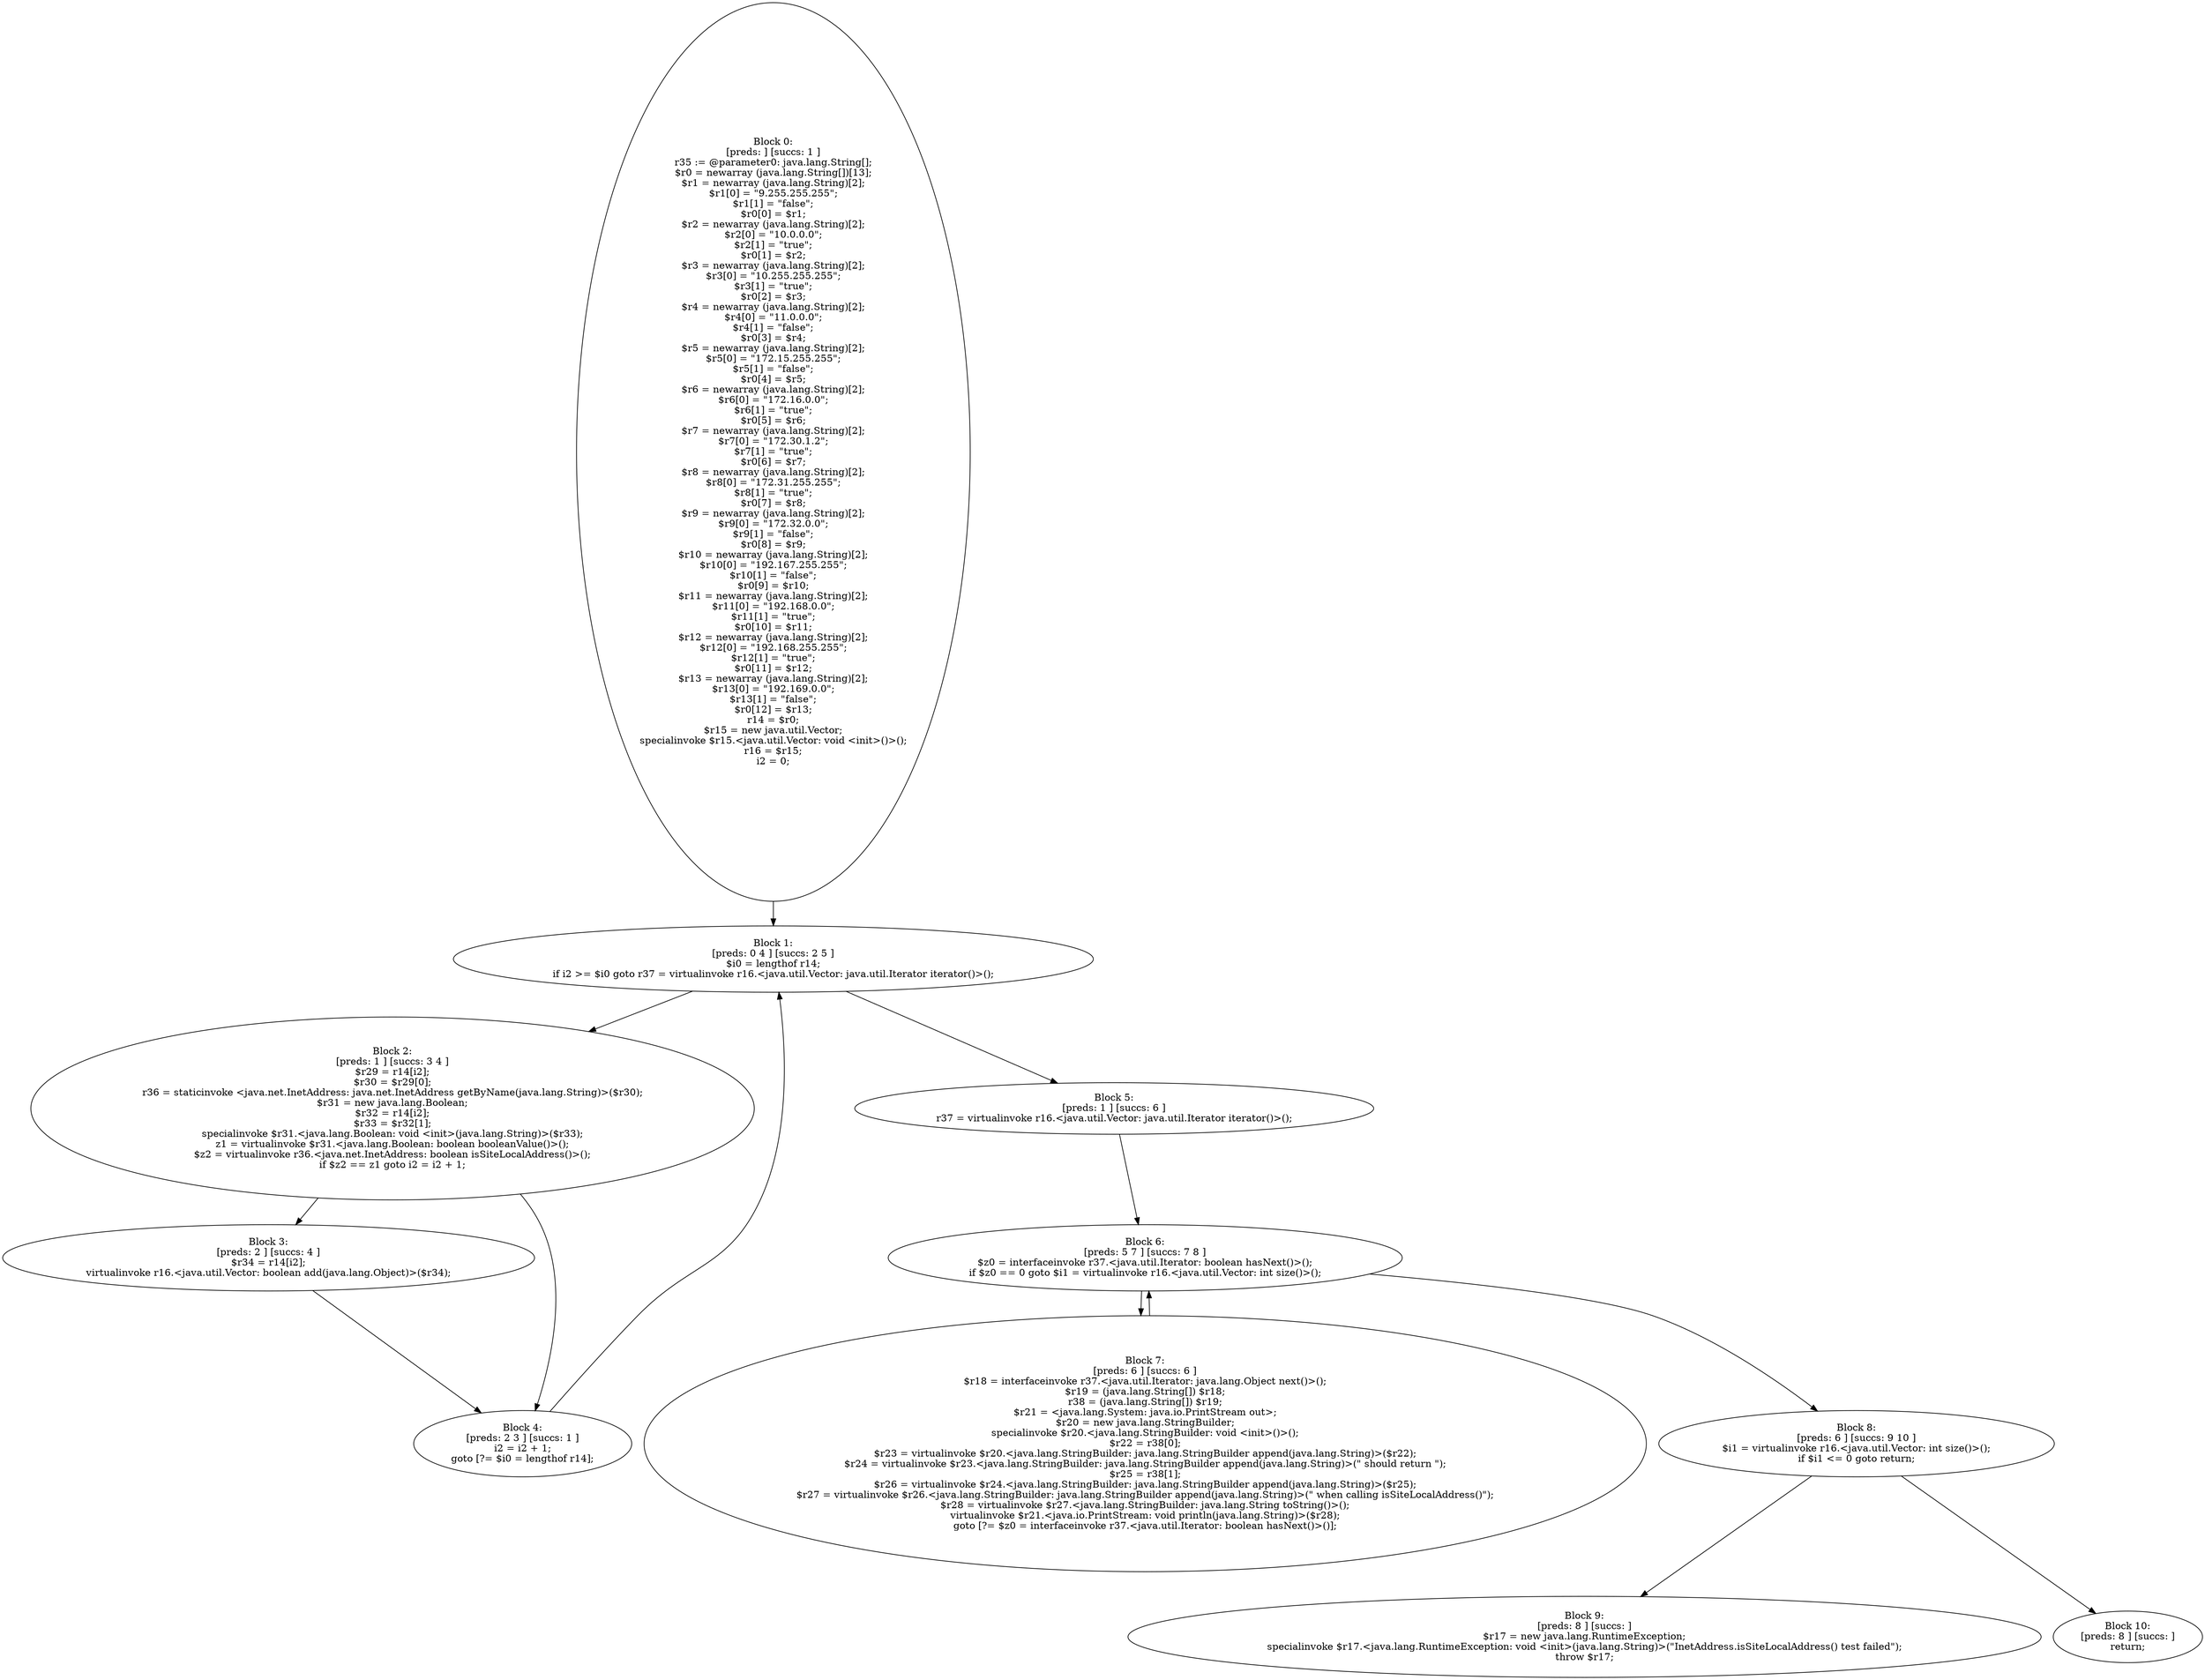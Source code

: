 digraph "unitGraph" {
    "Block 0:
[preds: ] [succs: 1 ]
r35 := @parameter0: java.lang.String[];
$r0 = newarray (java.lang.String[])[13];
$r1 = newarray (java.lang.String)[2];
$r1[0] = \"9.255.255.255\";
$r1[1] = \"false\";
$r0[0] = $r1;
$r2 = newarray (java.lang.String)[2];
$r2[0] = \"10.0.0.0\";
$r2[1] = \"true\";
$r0[1] = $r2;
$r3 = newarray (java.lang.String)[2];
$r3[0] = \"10.255.255.255\";
$r3[1] = \"true\";
$r0[2] = $r3;
$r4 = newarray (java.lang.String)[2];
$r4[0] = \"11.0.0.0\";
$r4[1] = \"false\";
$r0[3] = $r4;
$r5 = newarray (java.lang.String)[2];
$r5[0] = \"172.15.255.255\";
$r5[1] = \"false\";
$r0[4] = $r5;
$r6 = newarray (java.lang.String)[2];
$r6[0] = \"172.16.0.0\";
$r6[1] = \"true\";
$r0[5] = $r6;
$r7 = newarray (java.lang.String)[2];
$r7[0] = \"172.30.1.2\";
$r7[1] = \"true\";
$r0[6] = $r7;
$r8 = newarray (java.lang.String)[2];
$r8[0] = \"172.31.255.255\";
$r8[1] = \"true\";
$r0[7] = $r8;
$r9 = newarray (java.lang.String)[2];
$r9[0] = \"172.32.0.0\";
$r9[1] = \"false\";
$r0[8] = $r9;
$r10 = newarray (java.lang.String)[2];
$r10[0] = \"192.167.255.255\";
$r10[1] = \"false\";
$r0[9] = $r10;
$r11 = newarray (java.lang.String)[2];
$r11[0] = \"192.168.0.0\";
$r11[1] = \"true\";
$r0[10] = $r11;
$r12 = newarray (java.lang.String)[2];
$r12[0] = \"192.168.255.255\";
$r12[1] = \"true\";
$r0[11] = $r12;
$r13 = newarray (java.lang.String)[2];
$r13[0] = \"192.169.0.0\";
$r13[1] = \"false\";
$r0[12] = $r13;
r14 = $r0;
$r15 = new java.util.Vector;
specialinvoke $r15.<java.util.Vector: void <init>()>();
r16 = $r15;
i2 = 0;
"
    "Block 1:
[preds: 0 4 ] [succs: 2 5 ]
$i0 = lengthof r14;
if i2 >= $i0 goto r37 = virtualinvoke r16.<java.util.Vector: java.util.Iterator iterator()>();
"
    "Block 2:
[preds: 1 ] [succs: 3 4 ]
$r29 = r14[i2];
$r30 = $r29[0];
r36 = staticinvoke <java.net.InetAddress: java.net.InetAddress getByName(java.lang.String)>($r30);
$r31 = new java.lang.Boolean;
$r32 = r14[i2];
$r33 = $r32[1];
specialinvoke $r31.<java.lang.Boolean: void <init>(java.lang.String)>($r33);
z1 = virtualinvoke $r31.<java.lang.Boolean: boolean booleanValue()>();
$z2 = virtualinvoke r36.<java.net.InetAddress: boolean isSiteLocalAddress()>();
if $z2 == z1 goto i2 = i2 + 1;
"
    "Block 3:
[preds: 2 ] [succs: 4 ]
$r34 = r14[i2];
virtualinvoke r16.<java.util.Vector: boolean add(java.lang.Object)>($r34);
"
    "Block 4:
[preds: 2 3 ] [succs: 1 ]
i2 = i2 + 1;
goto [?= $i0 = lengthof r14];
"
    "Block 5:
[preds: 1 ] [succs: 6 ]
r37 = virtualinvoke r16.<java.util.Vector: java.util.Iterator iterator()>();
"
    "Block 6:
[preds: 5 7 ] [succs: 7 8 ]
$z0 = interfaceinvoke r37.<java.util.Iterator: boolean hasNext()>();
if $z0 == 0 goto $i1 = virtualinvoke r16.<java.util.Vector: int size()>();
"
    "Block 7:
[preds: 6 ] [succs: 6 ]
$r18 = interfaceinvoke r37.<java.util.Iterator: java.lang.Object next()>();
$r19 = (java.lang.String[]) $r18;
r38 = (java.lang.String[]) $r19;
$r21 = <java.lang.System: java.io.PrintStream out>;
$r20 = new java.lang.StringBuilder;
specialinvoke $r20.<java.lang.StringBuilder: void <init>()>();
$r22 = r38[0];
$r23 = virtualinvoke $r20.<java.lang.StringBuilder: java.lang.StringBuilder append(java.lang.String)>($r22);
$r24 = virtualinvoke $r23.<java.lang.StringBuilder: java.lang.StringBuilder append(java.lang.String)>(\" should return \");
$r25 = r38[1];
$r26 = virtualinvoke $r24.<java.lang.StringBuilder: java.lang.StringBuilder append(java.lang.String)>($r25);
$r27 = virtualinvoke $r26.<java.lang.StringBuilder: java.lang.StringBuilder append(java.lang.String)>(\" when calling isSiteLocalAddress()\");
$r28 = virtualinvoke $r27.<java.lang.StringBuilder: java.lang.String toString()>();
virtualinvoke $r21.<java.io.PrintStream: void println(java.lang.String)>($r28);
goto [?= $z0 = interfaceinvoke r37.<java.util.Iterator: boolean hasNext()>()];
"
    "Block 8:
[preds: 6 ] [succs: 9 10 ]
$i1 = virtualinvoke r16.<java.util.Vector: int size()>();
if $i1 <= 0 goto return;
"
    "Block 9:
[preds: 8 ] [succs: ]
$r17 = new java.lang.RuntimeException;
specialinvoke $r17.<java.lang.RuntimeException: void <init>(java.lang.String)>(\"InetAddress.isSiteLocalAddress() test failed\");
throw $r17;
"
    "Block 10:
[preds: 8 ] [succs: ]
return;
"
    "Block 0:
[preds: ] [succs: 1 ]
r35 := @parameter0: java.lang.String[];
$r0 = newarray (java.lang.String[])[13];
$r1 = newarray (java.lang.String)[2];
$r1[0] = \"9.255.255.255\";
$r1[1] = \"false\";
$r0[0] = $r1;
$r2 = newarray (java.lang.String)[2];
$r2[0] = \"10.0.0.0\";
$r2[1] = \"true\";
$r0[1] = $r2;
$r3 = newarray (java.lang.String)[2];
$r3[0] = \"10.255.255.255\";
$r3[1] = \"true\";
$r0[2] = $r3;
$r4 = newarray (java.lang.String)[2];
$r4[0] = \"11.0.0.0\";
$r4[1] = \"false\";
$r0[3] = $r4;
$r5 = newarray (java.lang.String)[2];
$r5[0] = \"172.15.255.255\";
$r5[1] = \"false\";
$r0[4] = $r5;
$r6 = newarray (java.lang.String)[2];
$r6[0] = \"172.16.0.0\";
$r6[1] = \"true\";
$r0[5] = $r6;
$r7 = newarray (java.lang.String)[2];
$r7[0] = \"172.30.1.2\";
$r7[1] = \"true\";
$r0[6] = $r7;
$r8 = newarray (java.lang.String)[2];
$r8[0] = \"172.31.255.255\";
$r8[1] = \"true\";
$r0[7] = $r8;
$r9 = newarray (java.lang.String)[2];
$r9[0] = \"172.32.0.0\";
$r9[1] = \"false\";
$r0[8] = $r9;
$r10 = newarray (java.lang.String)[2];
$r10[0] = \"192.167.255.255\";
$r10[1] = \"false\";
$r0[9] = $r10;
$r11 = newarray (java.lang.String)[2];
$r11[0] = \"192.168.0.0\";
$r11[1] = \"true\";
$r0[10] = $r11;
$r12 = newarray (java.lang.String)[2];
$r12[0] = \"192.168.255.255\";
$r12[1] = \"true\";
$r0[11] = $r12;
$r13 = newarray (java.lang.String)[2];
$r13[0] = \"192.169.0.0\";
$r13[1] = \"false\";
$r0[12] = $r13;
r14 = $r0;
$r15 = new java.util.Vector;
specialinvoke $r15.<java.util.Vector: void <init>()>();
r16 = $r15;
i2 = 0;
"->"Block 1:
[preds: 0 4 ] [succs: 2 5 ]
$i0 = lengthof r14;
if i2 >= $i0 goto r37 = virtualinvoke r16.<java.util.Vector: java.util.Iterator iterator()>();
";
    "Block 1:
[preds: 0 4 ] [succs: 2 5 ]
$i0 = lengthof r14;
if i2 >= $i0 goto r37 = virtualinvoke r16.<java.util.Vector: java.util.Iterator iterator()>();
"->"Block 2:
[preds: 1 ] [succs: 3 4 ]
$r29 = r14[i2];
$r30 = $r29[0];
r36 = staticinvoke <java.net.InetAddress: java.net.InetAddress getByName(java.lang.String)>($r30);
$r31 = new java.lang.Boolean;
$r32 = r14[i2];
$r33 = $r32[1];
specialinvoke $r31.<java.lang.Boolean: void <init>(java.lang.String)>($r33);
z1 = virtualinvoke $r31.<java.lang.Boolean: boolean booleanValue()>();
$z2 = virtualinvoke r36.<java.net.InetAddress: boolean isSiteLocalAddress()>();
if $z2 == z1 goto i2 = i2 + 1;
";
    "Block 1:
[preds: 0 4 ] [succs: 2 5 ]
$i0 = lengthof r14;
if i2 >= $i0 goto r37 = virtualinvoke r16.<java.util.Vector: java.util.Iterator iterator()>();
"->"Block 5:
[preds: 1 ] [succs: 6 ]
r37 = virtualinvoke r16.<java.util.Vector: java.util.Iterator iterator()>();
";
    "Block 2:
[preds: 1 ] [succs: 3 4 ]
$r29 = r14[i2];
$r30 = $r29[0];
r36 = staticinvoke <java.net.InetAddress: java.net.InetAddress getByName(java.lang.String)>($r30);
$r31 = new java.lang.Boolean;
$r32 = r14[i2];
$r33 = $r32[1];
specialinvoke $r31.<java.lang.Boolean: void <init>(java.lang.String)>($r33);
z1 = virtualinvoke $r31.<java.lang.Boolean: boolean booleanValue()>();
$z2 = virtualinvoke r36.<java.net.InetAddress: boolean isSiteLocalAddress()>();
if $z2 == z1 goto i2 = i2 + 1;
"->"Block 3:
[preds: 2 ] [succs: 4 ]
$r34 = r14[i2];
virtualinvoke r16.<java.util.Vector: boolean add(java.lang.Object)>($r34);
";
    "Block 2:
[preds: 1 ] [succs: 3 4 ]
$r29 = r14[i2];
$r30 = $r29[0];
r36 = staticinvoke <java.net.InetAddress: java.net.InetAddress getByName(java.lang.String)>($r30);
$r31 = new java.lang.Boolean;
$r32 = r14[i2];
$r33 = $r32[1];
specialinvoke $r31.<java.lang.Boolean: void <init>(java.lang.String)>($r33);
z1 = virtualinvoke $r31.<java.lang.Boolean: boolean booleanValue()>();
$z2 = virtualinvoke r36.<java.net.InetAddress: boolean isSiteLocalAddress()>();
if $z2 == z1 goto i2 = i2 + 1;
"->"Block 4:
[preds: 2 3 ] [succs: 1 ]
i2 = i2 + 1;
goto [?= $i0 = lengthof r14];
";
    "Block 3:
[preds: 2 ] [succs: 4 ]
$r34 = r14[i2];
virtualinvoke r16.<java.util.Vector: boolean add(java.lang.Object)>($r34);
"->"Block 4:
[preds: 2 3 ] [succs: 1 ]
i2 = i2 + 1;
goto [?= $i0 = lengthof r14];
";
    "Block 4:
[preds: 2 3 ] [succs: 1 ]
i2 = i2 + 1;
goto [?= $i0 = lengthof r14];
"->"Block 1:
[preds: 0 4 ] [succs: 2 5 ]
$i0 = lengthof r14;
if i2 >= $i0 goto r37 = virtualinvoke r16.<java.util.Vector: java.util.Iterator iterator()>();
";
    "Block 5:
[preds: 1 ] [succs: 6 ]
r37 = virtualinvoke r16.<java.util.Vector: java.util.Iterator iterator()>();
"->"Block 6:
[preds: 5 7 ] [succs: 7 8 ]
$z0 = interfaceinvoke r37.<java.util.Iterator: boolean hasNext()>();
if $z0 == 0 goto $i1 = virtualinvoke r16.<java.util.Vector: int size()>();
";
    "Block 6:
[preds: 5 7 ] [succs: 7 8 ]
$z0 = interfaceinvoke r37.<java.util.Iterator: boolean hasNext()>();
if $z0 == 0 goto $i1 = virtualinvoke r16.<java.util.Vector: int size()>();
"->"Block 7:
[preds: 6 ] [succs: 6 ]
$r18 = interfaceinvoke r37.<java.util.Iterator: java.lang.Object next()>();
$r19 = (java.lang.String[]) $r18;
r38 = (java.lang.String[]) $r19;
$r21 = <java.lang.System: java.io.PrintStream out>;
$r20 = new java.lang.StringBuilder;
specialinvoke $r20.<java.lang.StringBuilder: void <init>()>();
$r22 = r38[0];
$r23 = virtualinvoke $r20.<java.lang.StringBuilder: java.lang.StringBuilder append(java.lang.String)>($r22);
$r24 = virtualinvoke $r23.<java.lang.StringBuilder: java.lang.StringBuilder append(java.lang.String)>(\" should return \");
$r25 = r38[1];
$r26 = virtualinvoke $r24.<java.lang.StringBuilder: java.lang.StringBuilder append(java.lang.String)>($r25);
$r27 = virtualinvoke $r26.<java.lang.StringBuilder: java.lang.StringBuilder append(java.lang.String)>(\" when calling isSiteLocalAddress()\");
$r28 = virtualinvoke $r27.<java.lang.StringBuilder: java.lang.String toString()>();
virtualinvoke $r21.<java.io.PrintStream: void println(java.lang.String)>($r28);
goto [?= $z0 = interfaceinvoke r37.<java.util.Iterator: boolean hasNext()>()];
";
    "Block 6:
[preds: 5 7 ] [succs: 7 8 ]
$z0 = interfaceinvoke r37.<java.util.Iterator: boolean hasNext()>();
if $z0 == 0 goto $i1 = virtualinvoke r16.<java.util.Vector: int size()>();
"->"Block 8:
[preds: 6 ] [succs: 9 10 ]
$i1 = virtualinvoke r16.<java.util.Vector: int size()>();
if $i1 <= 0 goto return;
";
    "Block 7:
[preds: 6 ] [succs: 6 ]
$r18 = interfaceinvoke r37.<java.util.Iterator: java.lang.Object next()>();
$r19 = (java.lang.String[]) $r18;
r38 = (java.lang.String[]) $r19;
$r21 = <java.lang.System: java.io.PrintStream out>;
$r20 = new java.lang.StringBuilder;
specialinvoke $r20.<java.lang.StringBuilder: void <init>()>();
$r22 = r38[0];
$r23 = virtualinvoke $r20.<java.lang.StringBuilder: java.lang.StringBuilder append(java.lang.String)>($r22);
$r24 = virtualinvoke $r23.<java.lang.StringBuilder: java.lang.StringBuilder append(java.lang.String)>(\" should return \");
$r25 = r38[1];
$r26 = virtualinvoke $r24.<java.lang.StringBuilder: java.lang.StringBuilder append(java.lang.String)>($r25);
$r27 = virtualinvoke $r26.<java.lang.StringBuilder: java.lang.StringBuilder append(java.lang.String)>(\" when calling isSiteLocalAddress()\");
$r28 = virtualinvoke $r27.<java.lang.StringBuilder: java.lang.String toString()>();
virtualinvoke $r21.<java.io.PrintStream: void println(java.lang.String)>($r28);
goto [?= $z0 = interfaceinvoke r37.<java.util.Iterator: boolean hasNext()>()];
"->"Block 6:
[preds: 5 7 ] [succs: 7 8 ]
$z0 = interfaceinvoke r37.<java.util.Iterator: boolean hasNext()>();
if $z0 == 0 goto $i1 = virtualinvoke r16.<java.util.Vector: int size()>();
";
    "Block 8:
[preds: 6 ] [succs: 9 10 ]
$i1 = virtualinvoke r16.<java.util.Vector: int size()>();
if $i1 <= 0 goto return;
"->"Block 9:
[preds: 8 ] [succs: ]
$r17 = new java.lang.RuntimeException;
specialinvoke $r17.<java.lang.RuntimeException: void <init>(java.lang.String)>(\"InetAddress.isSiteLocalAddress() test failed\");
throw $r17;
";
    "Block 8:
[preds: 6 ] [succs: 9 10 ]
$i1 = virtualinvoke r16.<java.util.Vector: int size()>();
if $i1 <= 0 goto return;
"->"Block 10:
[preds: 8 ] [succs: ]
return;
";
}
